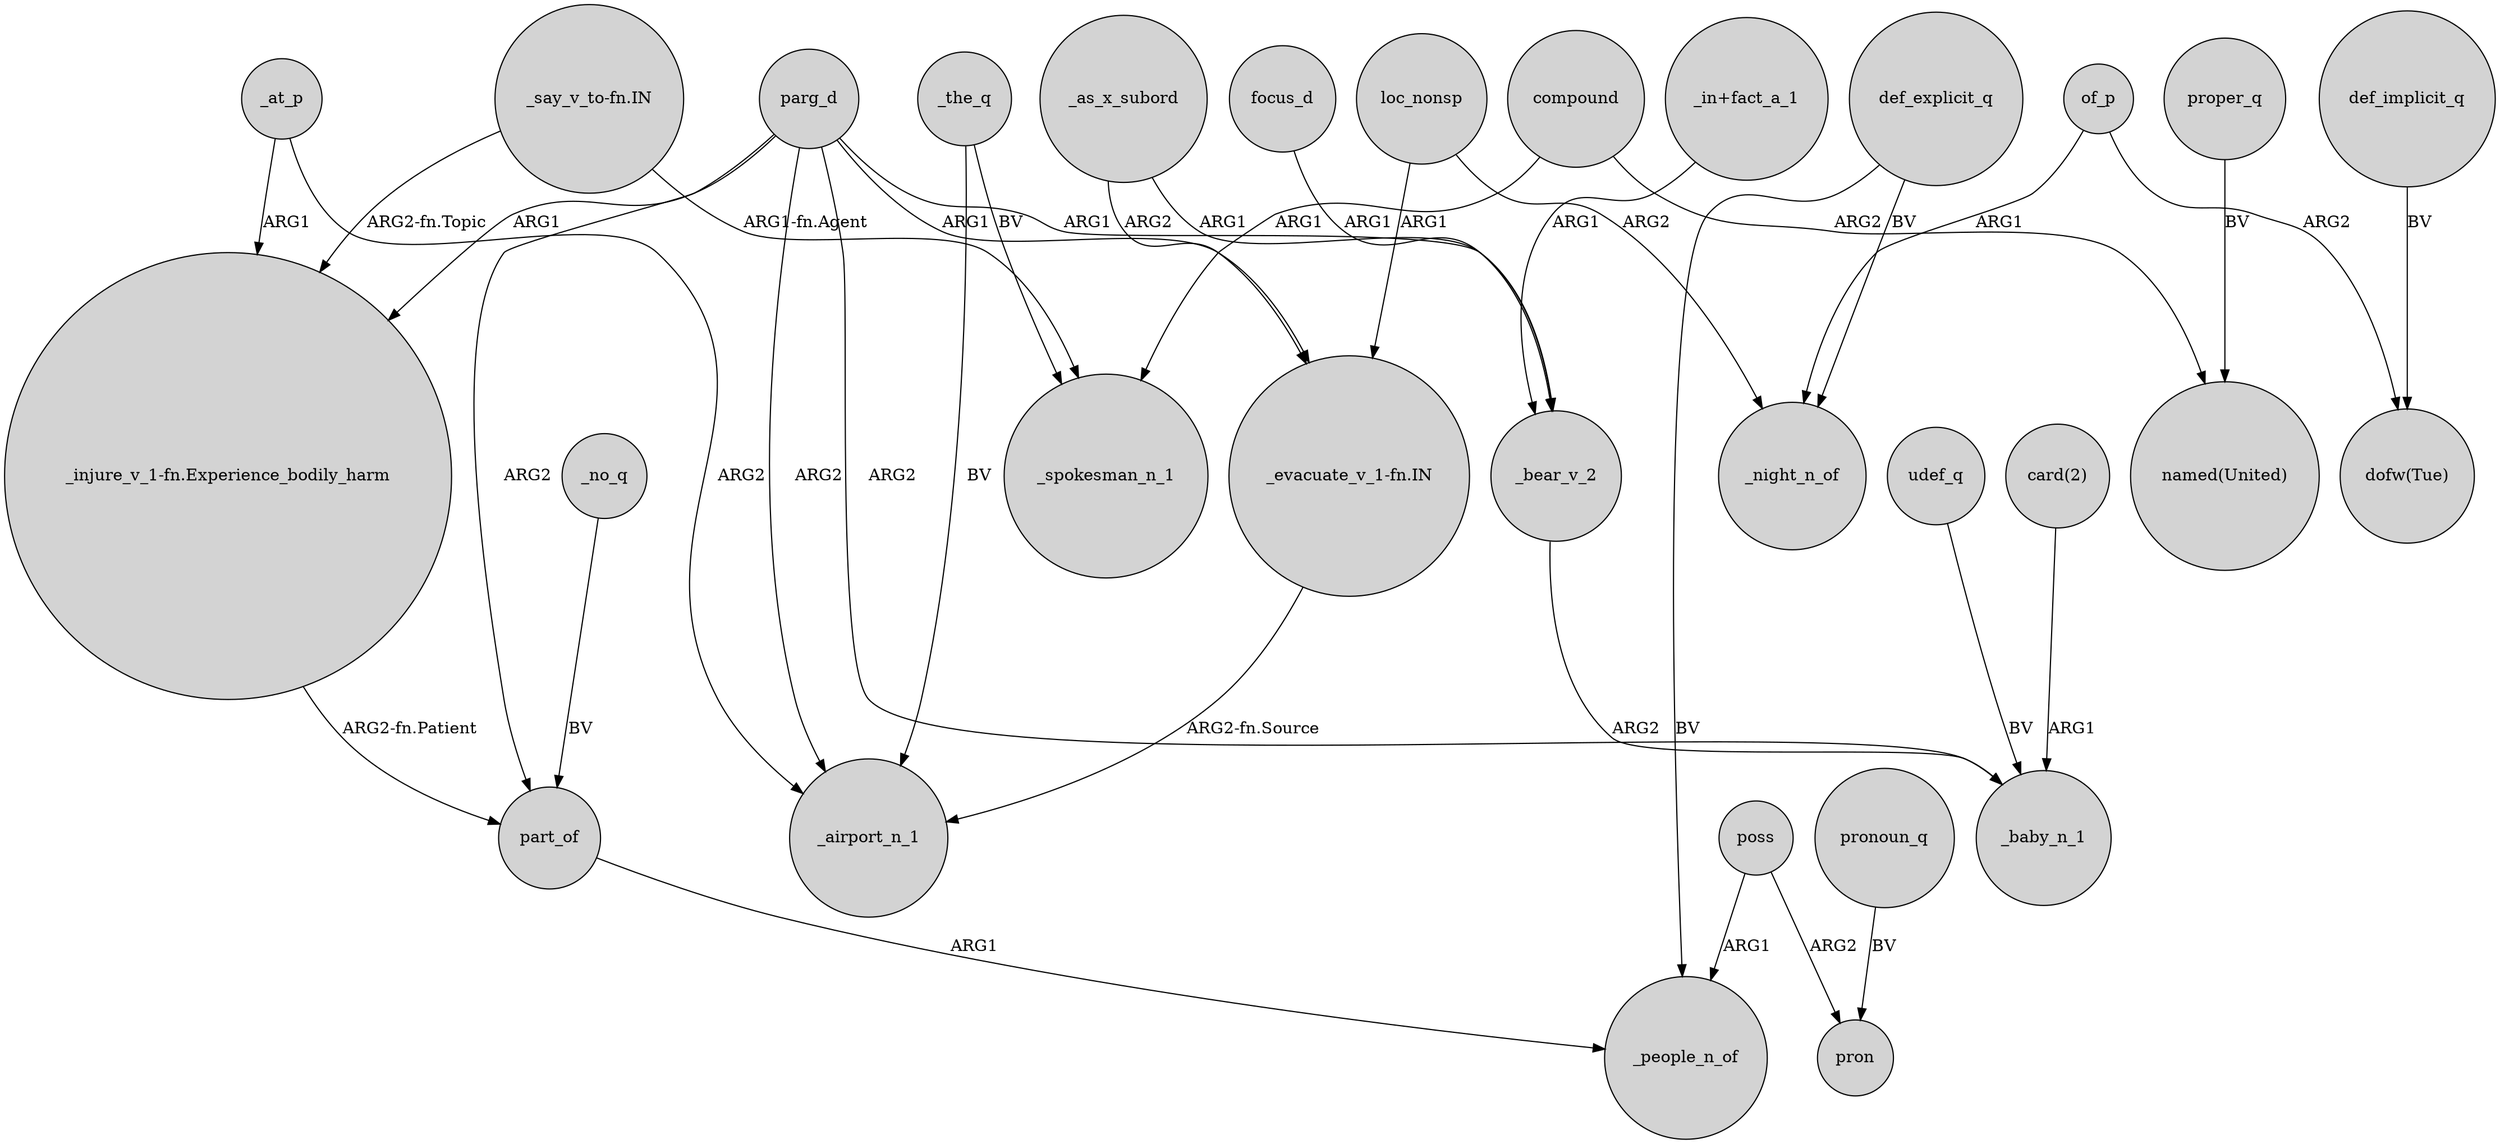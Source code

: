 digraph {
	node [shape=circle style=filled]
	_at_p -> _airport_n_1 [label=ARG2]
	of_p -> _night_n_of [label=ARG1]
	"_say_v_to-fn.IN" -> "_injure_v_1-fn.Experience_bodily_harm" [label="ARG2-fn.Topic"]
	_bear_v_2 -> _baby_n_1 [label=ARG2]
	"_injure_v_1-fn.Experience_bodily_harm" -> part_of [label="ARG2-fn.Patient"]
	poss -> pron [label=ARG2]
	parg_d -> "_injure_v_1-fn.Experience_bodily_harm" [label=ARG1]
	_no_q -> part_of [label=BV]
	_as_x_subord -> _bear_v_2 [label=ARG1]
	parg_d -> _airport_n_1 [label=ARG2]
	udef_q -> _baby_n_1 [label=BV]
	loc_nonsp -> "_evacuate_v_1-fn.IN" [label=ARG1]
	_the_q -> _airport_n_1 [label=BV]
	poss -> _people_n_of [label=ARG1]
	def_implicit_q -> "dofw(Tue)" [label=BV]
	"_evacuate_v_1-fn.IN" -> _airport_n_1 [label="ARG2-fn.Source"]
	"_say_v_to-fn.IN" -> _spokesman_n_1 [label="ARG1-fn.Agent"]
	focus_d -> _bear_v_2 [label=ARG1]
	pronoun_q -> pron [label=BV]
	compound -> _spokesman_n_1 [label=ARG1]
	"_in+fact_a_1" -> _bear_v_2 [label=ARG1]
	_at_p -> "_injure_v_1-fn.Experience_bodily_harm" [label=ARG1]
	proper_q -> "named(United)" [label=BV]
	parg_d -> "_evacuate_v_1-fn.IN" [label=ARG1]
	"card(2)" -> _baby_n_1 [label=ARG1]
	parg_d -> _baby_n_1 [label=ARG2]
	loc_nonsp -> _night_n_of [label=ARG2]
	of_p -> "dofw(Tue)" [label=ARG2]
	_the_q -> _spokesman_n_1 [label=BV]
	parg_d -> part_of [label=ARG2]
	parg_d -> _bear_v_2 [label=ARG1]
	compound -> "named(United)" [label=ARG2]
	part_of -> _people_n_of [label=ARG1]
	_as_x_subord -> "_evacuate_v_1-fn.IN" [label=ARG2]
	def_explicit_q -> _people_n_of [label=BV]
	def_explicit_q -> _night_n_of [label=BV]
}
